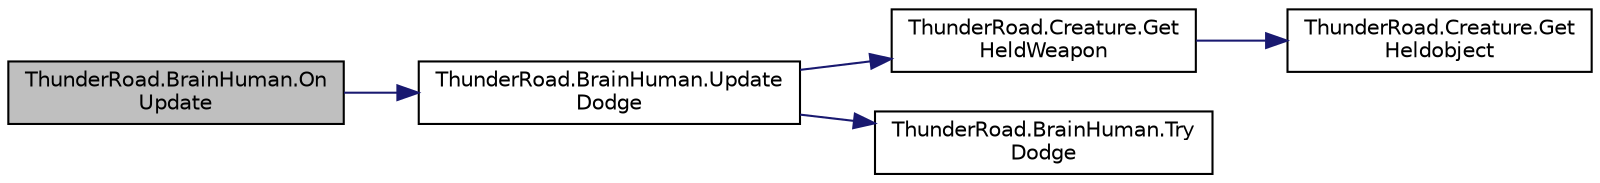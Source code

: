 digraph "ThunderRoad.BrainHuman.OnUpdate"
{
 // LATEX_PDF_SIZE
  edge [fontname="Helvetica",fontsize="10",labelfontname="Helvetica",labelfontsize="10"];
  node [fontname="Helvetica",fontsize="10",shape=record];
  rankdir="LR";
  Node1 [label="ThunderRoad.BrainHuman.On\lUpdate",height=0.2,width=0.4,color="black", fillcolor="grey75", style="filled", fontcolor="black",tooltip="Called when [update]."];
  Node1 -> Node2 [color="midnightblue",fontsize="10",style="solid",fontname="Helvetica"];
  Node2 [label="ThunderRoad.BrainHuman.Update\lDodge",height=0.2,width=0.4,color="black", fillcolor="white", style="filled",URL="$class_thunder_road_1_1_brain_human.html#a6651bf0e1908f4add0bd606816d94c61",tooltip="Updates the dodge."];
  Node2 -> Node3 [color="midnightblue",fontsize="10",style="solid",fontname="Helvetica"];
  Node3 [label="ThunderRoad.Creature.Get\lHeldWeapon",height=0.2,width=0.4,color="black", fillcolor="white", style="filled",URL="$class_thunder_road_1_1_creature.html#a790853480d9afe6be4850fe1be95427a",tooltip="Gets the held weapon."];
  Node3 -> Node4 [color="midnightblue",fontsize="10",style="solid",fontname="Helvetica"];
  Node4 [label="ThunderRoad.Creature.Get\lHeldobject",height=0.2,width=0.4,color="black", fillcolor="white", style="filled",URL="$class_thunder_road_1_1_creature.html#a494221977ba15283dc2d54acd8e9bebf",tooltip="Gets the heldobject."];
  Node2 -> Node5 [color="midnightblue",fontsize="10",style="solid",fontname="Helvetica"];
  Node5 [label="ThunderRoad.BrainHuman.Try\lDodge",height=0.2,width=0.4,color="black", fillcolor="white", style="filled",URL="$class_thunder_road_1_1_brain_human.html#a81700e0b8223e82b8404c7a2141d76a3",tooltip="Tries the dodge."];
}

